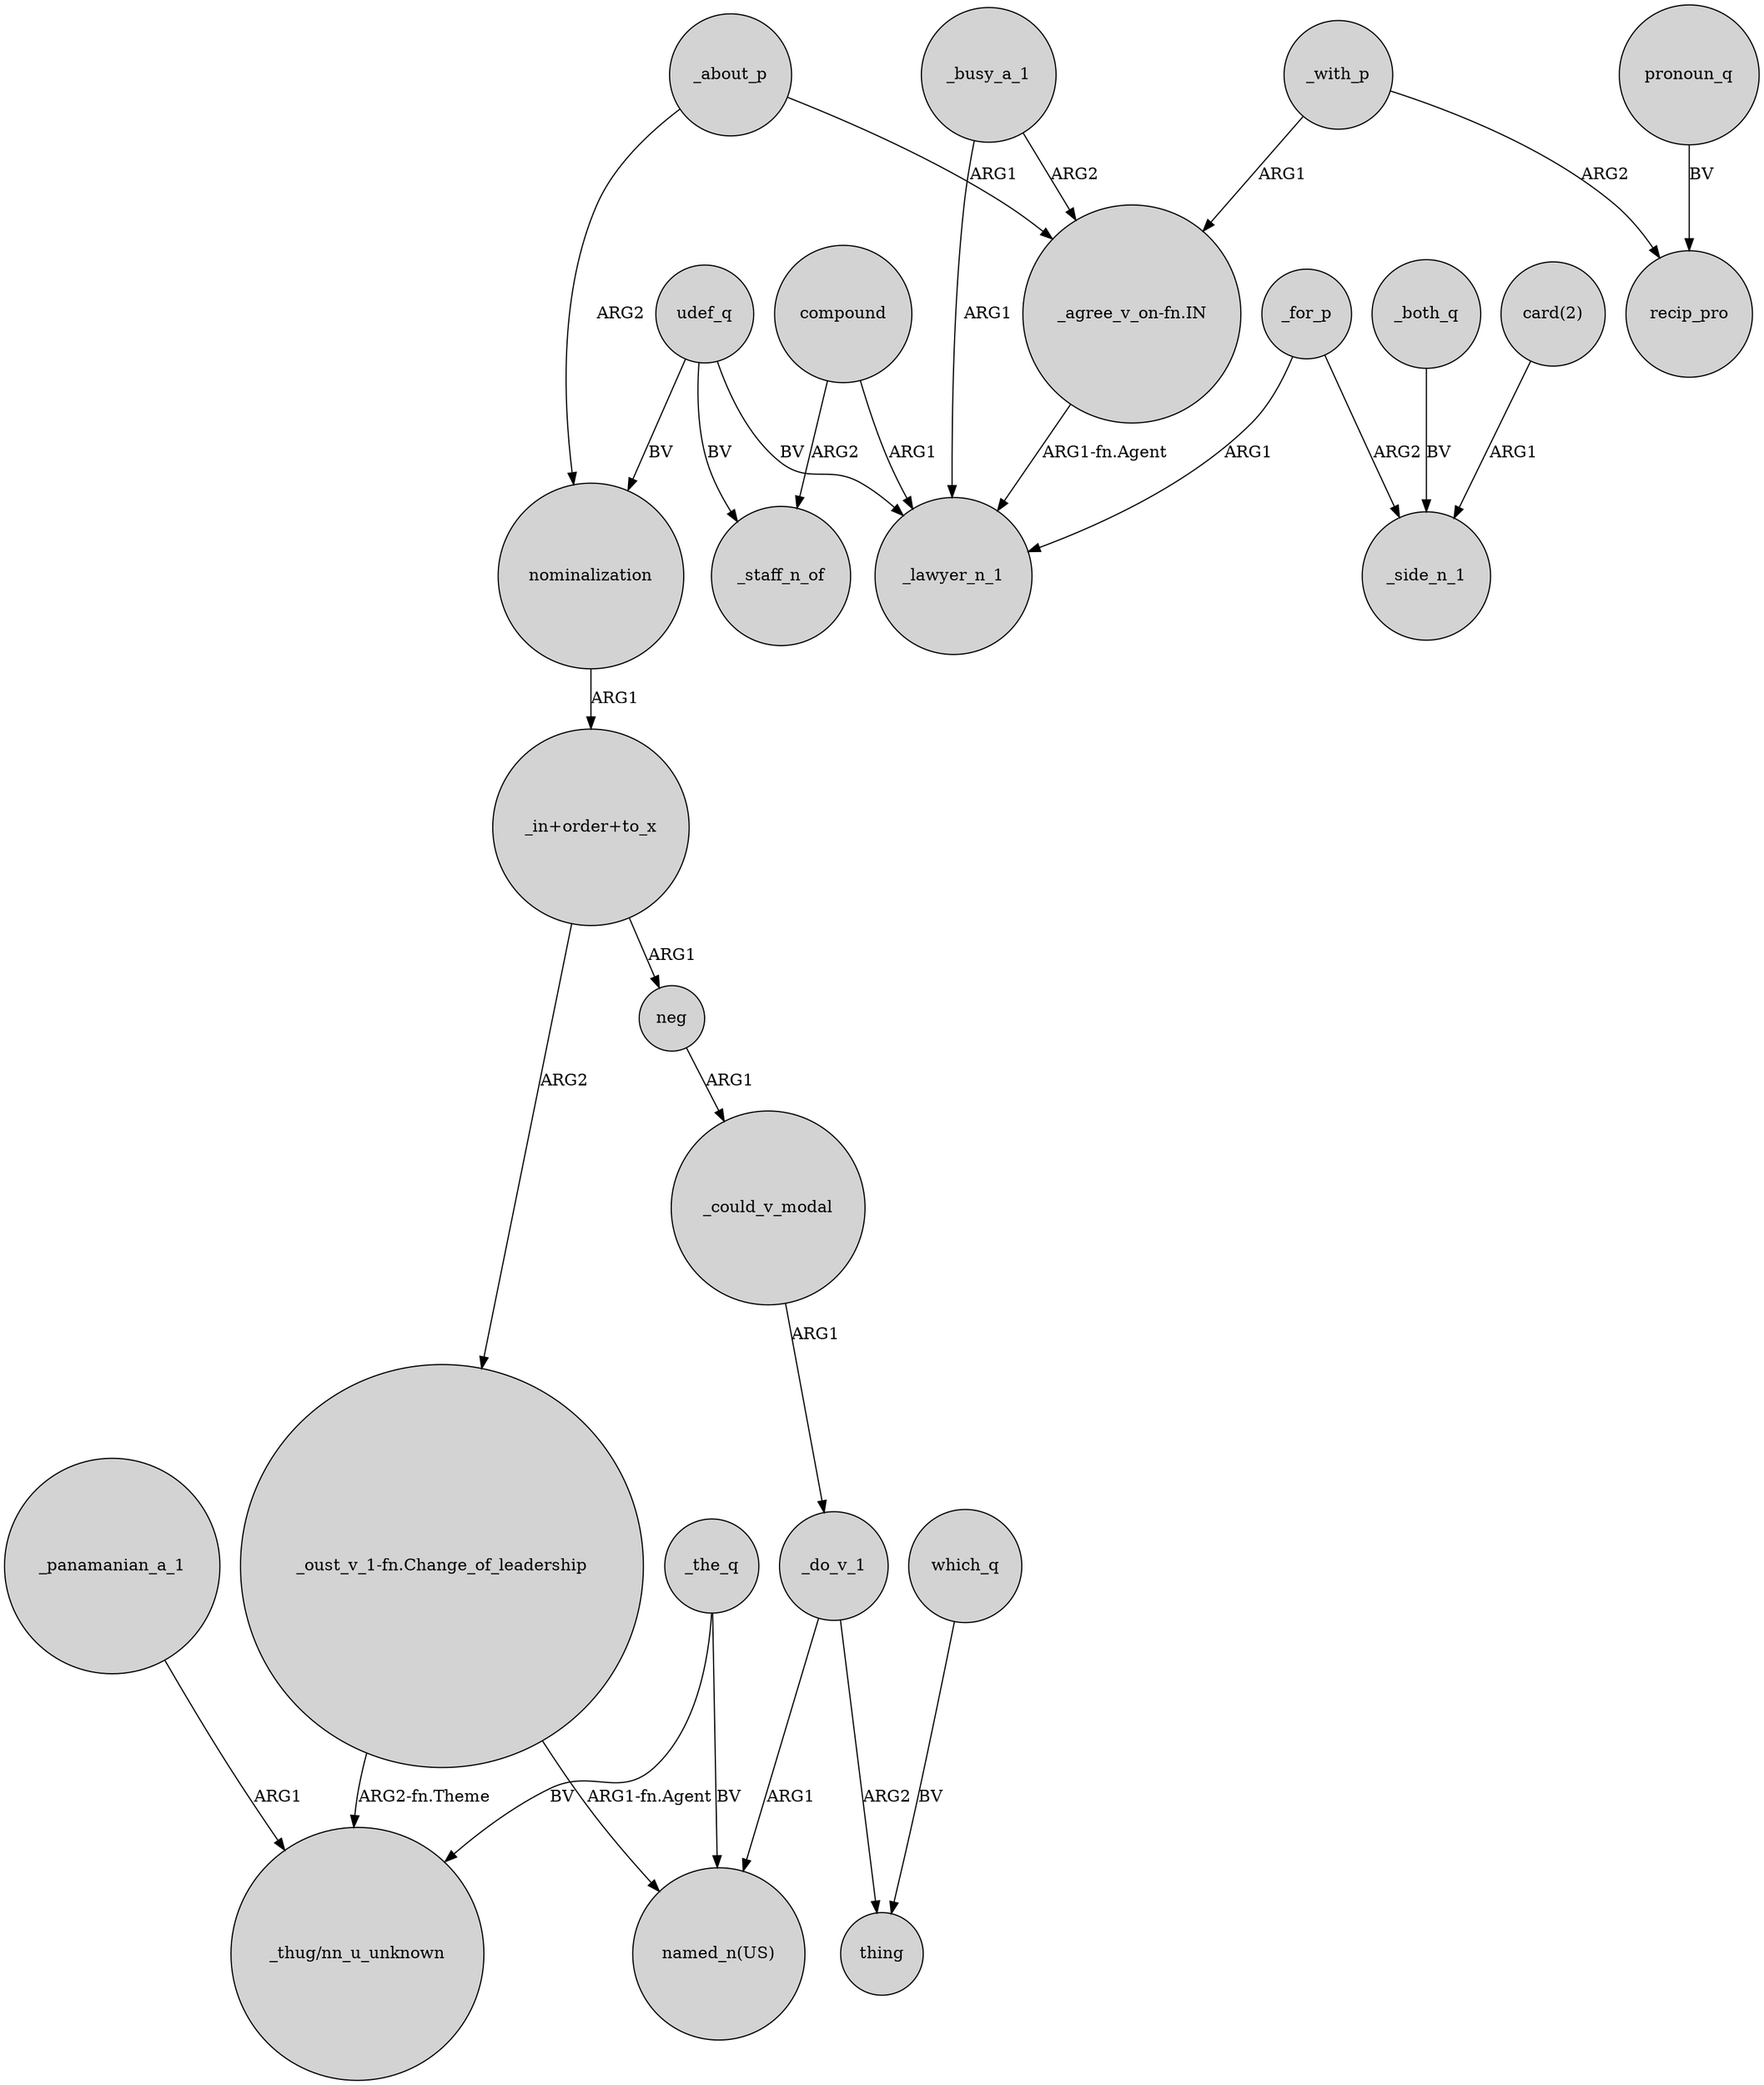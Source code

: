 digraph {
	node [shape=circle style=filled]
	"_oust_v_1-fn.Change_of_leadership" -> "_thug/nn_u_unknown" [label="ARG2-fn.Theme"]
	_both_q -> _side_n_1 [label=BV]
	"_in+order+to_x" -> "_oust_v_1-fn.Change_of_leadership" [label=ARG2]
	compound -> _lawyer_n_1 [label=ARG1]
	udef_q -> _staff_n_of [label=BV]
	_about_p -> nominalization [label=ARG2]
	compound -> _staff_n_of [label=ARG2]
	"_oust_v_1-fn.Change_of_leadership" -> "named_n(US)" [label="ARG1-fn.Agent"]
	_for_p -> _side_n_1 [label=ARG2]
	_the_q -> "named_n(US)" [label=BV]
	_busy_a_1 -> "_agree_v_on-fn.IN" [label=ARG2]
	_busy_a_1 -> _lawyer_n_1 [label=ARG1]
	"card(2)" -> _side_n_1 [label=ARG1]
	_with_p -> "_agree_v_on-fn.IN" [label=ARG1]
	nominalization -> "_in+order+to_x" [label=ARG1]
	pronoun_q -> recip_pro [label=BV]
	_could_v_modal -> _do_v_1 [label=ARG1]
	"_in+order+to_x" -> neg [label=ARG1]
	_panamanian_a_1 -> "_thug/nn_u_unknown" [label=ARG1]
	udef_q -> _lawyer_n_1 [label=BV]
	_with_p -> recip_pro [label=ARG2]
	udef_q -> nominalization [label=BV]
	"_agree_v_on-fn.IN" -> _lawyer_n_1 [label="ARG1-fn.Agent"]
	_about_p -> "_agree_v_on-fn.IN" [label=ARG1]
	_do_v_1 -> thing [label=ARG2]
	_do_v_1 -> "named_n(US)" [label=ARG1]
	neg -> _could_v_modal [label=ARG1]
	_for_p -> _lawyer_n_1 [label=ARG1]
	_the_q -> "_thug/nn_u_unknown" [label=BV]
	which_q -> thing [label=BV]
}
